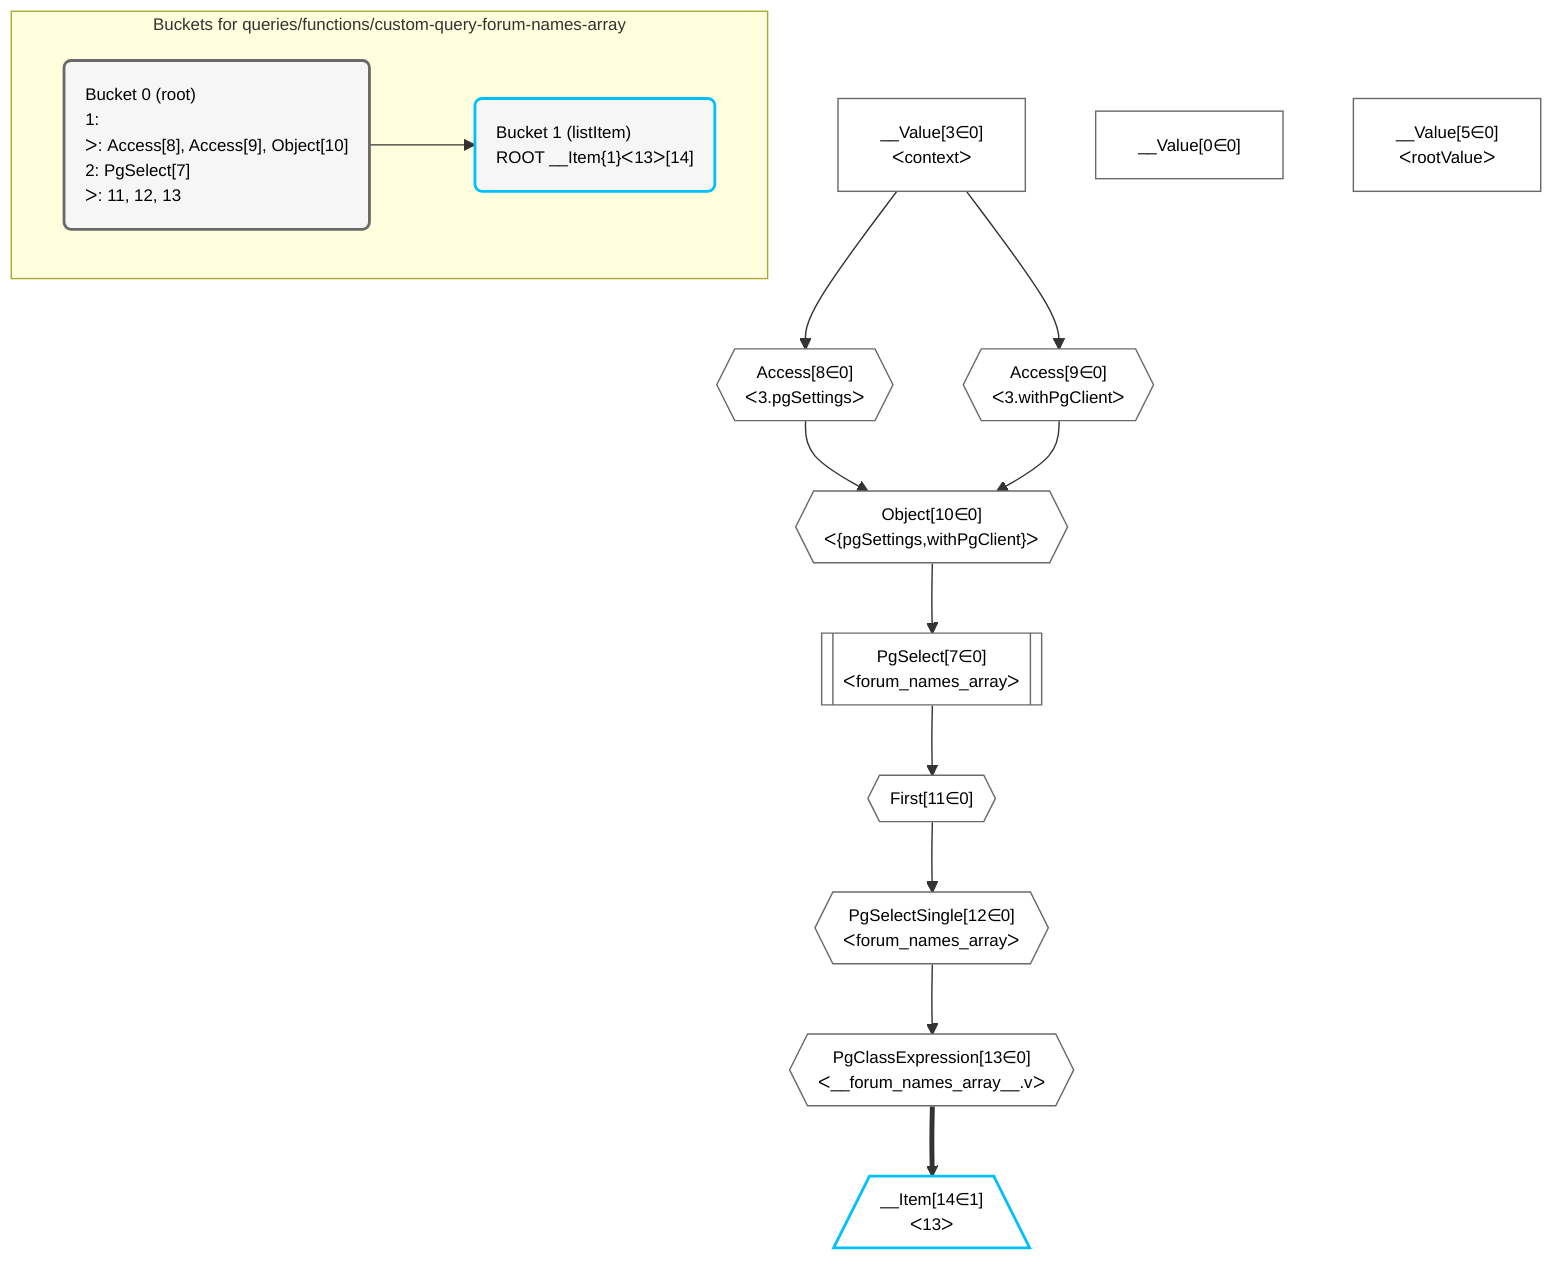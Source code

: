 %%{init: {'themeVariables': { 'fontSize': '12px'}}}%%
graph TD
    classDef path fill:#eee,stroke:#000,color:#000
    classDef plan fill:#fff,stroke-width:1px,color:#000
    classDef itemplan fill:#fff,stroke-width:2px,color:#000
    classDef unbatchedplan fill:#dff,stroke-width:1px,color:#000
    classDef sideeffectplan fill:#fcc,stroke-width:2px,color:#000
    classDef bucket fill:#f6f6f6,color:#000,stroke-width:2px,text-align:left


    %% plan dependencies
    Object10{{"Object[10∈0]<br />ᐸ{pgSettings,withPgClient}ᐳ"}}:::plan
    Access8{{"Access[8∈0]<br />ᐸ3.pgSettingsᐳ"}}:::plan
    Access9{{"Access[9∈0]<br />ᐸ3.withPgClientᐳ"}}:::plan
    Access8 & Access9 --> Object10
    __Value3["__Value[3∈0]<br />ᐸcontextᐳ"]:::plan
    __Value3 --> Access8
    __Value3 --> Access9
    PgSelect7[["PgSelect[7∈0]<br />ᐸforum_names_arrayᐳ"]]:::plan
    Object10 --> PgSelect7
    First11{{"First[11∈0]"}}:::plan
    PgSelect7 --> First11
    PgSelectSingle12{{"PgSelectSingle[12∈0]<br />ᐸforum_names_arrayᐳ"}}:::plan
    First11 --> PgSelectSingle12
    PgClassExpression13{{"PgClassExpression[13∈0]<br />ᐸ__forum_names_array__.vᐳ"}}:::plan
    PgSelectSingle12 --> PgClassExpression13
    __Value0["__Value[0∈0]"]:::plan
    __Value5["__Value[5∈0]<br />ᐸrootValueᐳ"]:::plan
    __Item14[/"__Item[14∈1]<br />ᐸ13ᐳ"\]:::itemplan
    PgClassExpression13 ==> __Item14

    %% define steps

    subgraph "Buckets for queries/functions/custom-query-forum-names-array"
    Bucket0("Bucket 0 (root)<br />1: <br />ᐳ: Access[8], Access[9], Object[10]<br />2: PgSelect[7]<br />ᐳ: 11, 12, 13"):::bucket
    classDef bucket0 stroke:#696969
    class Bucket0,__Value0,__Value3,__Value5,PgSelect7,Access8,Access9,Object10,First11,PgSelectSingle12,PgClassExpression13 bucket0
    Bucket1("Bucket 1 (listItem)<br />ROOT __Item{1}ᐸ13ᐳ[14]"):::bucket
    classDef bucket1 stroke:#00bfff
    class Bucket1,__Item14 bucket1
    Bucket0 --> Bucket1
    end